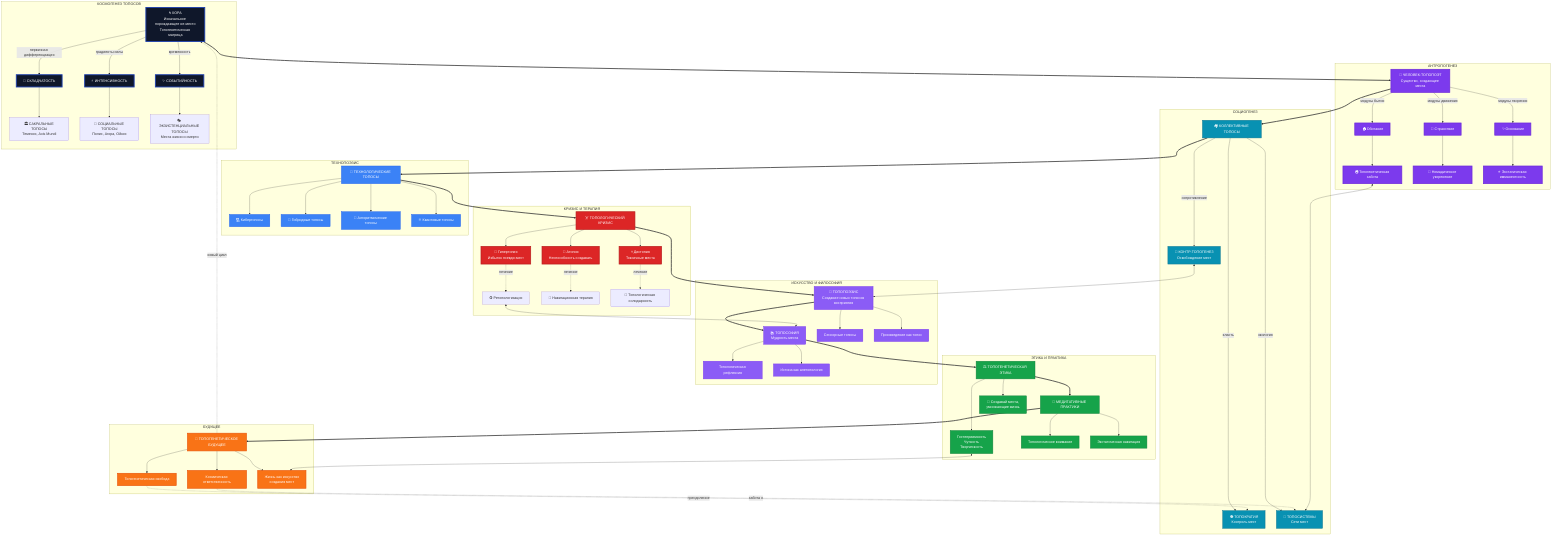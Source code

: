 graph TB
    subgraph "КОСМОГЕНЕЗ ТОПОСОВ"
        CHOR["🌀 ХОРА<br/>Изначальное порождающее не-место<br/>Топогенетическая матрица"]
        
        CHOR -->|"первичная дифференциация"| FOLD["📐 СКЛАДЧАТОСТЬ"]
        CHOR -->|"градиенты силы"| INT["⚡ ИНТЕНСИВНОСТЬ"]
        CHOR -->|"временность"| EVT["✨ СОБЫТИЙНОСТЬ"]
        
        FOLD --> TOP1["🏛️ САКРАЛЬНЫЕ ТОПОСЫ<br/>Теменос, Axis Mundi"]
        INT --> TOP2["🌆 СОЦИАЛЬНЫЕ ТОПОСЫ<br/>Полис, Агора, Ойкос"]
        EVT --> TOP3["🎭 ЭКЗИСТЕНЦИАЛЬНЫЕ ТОПОСЫ<br/>Места жизни и смерти"]
    end
    
    subgraph "АНТРОПОГЕНЕЗ"
        HUM["👤 ЧЕЛОВЕК-ТОПОПОЭТ<br/>Существо, создающее места"]
        
        HUM -->|"модусы бытия"| MOD1["🏠 Обитание"]
        HUM -->|"модусы движения"| MOD2["🚶 Странствие"]
        HUM -->|"модусы творения"| MOD3["✨ Основание"]
        
        MOD1 --> CARE["🌍 Топогенетическая забота"]
        MOD2 --> ROOT["🌿 Номадическое укоренение"]
        MOD3 --> IMAN["⭐ Экстатическая имманентность"]
    end
    
    subgraph "СОЦИОГЕНЕЗ"
        COL["🏘️ КОЛЛЕКТИВНЫЕ ТОПОСЫ"]
        
        COL -->|"власть"| POW["👁️ ТОПОКРАТИЯ<br/>Контроль мест"]
        COL -->|"сопротивление"| RES["🏴 КОНТР-ТОПОГЕНЕЗ<br/>Освобождение мест"]
        COL -->|"экология"| ECO["🌿 ТОПОСИСТЕМЫ<br/>Сети мест"]
    end
    
    subgraph "ТЕХНОПОЭЗИС"
        TECH["🔧 ТЕХНОЛОГИЧЕСКИЕ ТОПОСЫ"]
        
        TECH --> CYB["💻 Кибертопосы"]
        TECH --> HYB["🔀 Гибридные топосы"]
        TECH --> ALG["🤖 Алгоритмические топосы"]
        TECH --> QUA["⚛️ Квантовые топосы"]
    end
    
    subgraph "КРИЗИС И ТЕРАПИЯ"
        CRIS["☠️ ТОПОЛОГИЧЕСКИЙ КРИЗИС"]
        
        CRIS --> PATH1["📍 Гипертопия<br/>Избыток псевдо-мест"]
        CRIS --> PATH2["🚫 Атопия<br/>Неспособность создавать"]
        CRIS --> PATH3["💀 Дистопия<br/>Токсичные места"]
        
        PATH1 -.->|"лечение"| THER1["♻️ Ретопологизация"]
        PATH2 -.->|"лечение"| THER2["🧭 Навигационная терапия"]
        PATH3 -.->|"лечение"| THER3["🤝 Топологическая солидарность"]
    end
    
    subgraph "ИСКУССТВО И ФИЛОСОФИЯ"
        ART["🎨 ТОПОПОЭЗИС<br/>Создание новых топосов восприятия"]
        PHIL["📚 ТОПОСОФИЯ<br/>Мудрость места"]
        
        ART --> SENS["Сенсорные топосы"]
        ART --> WORK["Произведение как топос"]
        
        PHIL --> REFL["Топологическая рефлексия"]
        PHIL --> TRUTH["Истина как алетопология"]
    end
    
    subgraph "ЭТИКА И ПРАКТИКА"
        ETH["⚖️ ТОПОГЕНЕТИЧЕСКАЯ ЭТИКА"]
        PRAC["🧘 МЕДИТАТИВНЫЕ ПРАКТИКИ"]
        
        ETH --> IMP["💫 Создавай места,<br/>умножающие жизнь"]
        ETH --> VIRT["Гостеприимность<br/>Чуткость<br/>Творческость"]
        
        PRAC --> ATT["Топологическое внимание"]
        PRAC --> NAV["Экстатическая навигация"]
    end
    
    subgraph "БУДУЩЕЕ"
        FUT["🚀 ТОПОГЕНЕТИЧЕСКОЕ БУДУЩЕЕ"]
        
        FUT --> FREE["Топогенетическая свобода"]
        FUT --> COSM["Космическая ответственность"]
        FUT --> LIFE["Жизнь как искусство<br/>создания мест"]
    end
    
    %% Основные потоки
    CHOR ==> HUM
    HUM ==> COL
    COL ==> TECH
    TECH ==> CRIS
    CRIS ==> ART
    ART ==> PHIL
    PHIL ==> ETH
    ETH ==> PRAC
    PRAC ==> FUT
    
    %% Обратные связи
    FUT -.->|"новый цикл"| CHOR
    COSM -.->|"забота о"| ECO
    FREE -.->|"преодоление"| POW
    
    %% Латеральные связи
    CARE <--> ECO
    RES <--> ART
    THER1 <--> PHIL
    VIRT <--> LIFE
    
    %% Стилизация
    classDef origin fill:#0f172a,color:#fff,stroke:#1e40af,stroke-width:4px
    classDef human fill:#7c3aed,color:#fff,stroke:#6d28d9,stroke-width:3px
    classDef social fill:#0891b2,color:#fff,stroke:#0e7490,stroke-width:2px
    classDef tech fill:#3b82f6,color:#fff,stroke:#2563eb,stroke-width:2px
    classDef crisis fill:#dc2626,color:#fff,stroke:#b91c1c,stroke-width:3px
    classDef art fill:#8b5cf6,color:#fff,stroke:#7c3aed,stroke-width:2px
    classDef ethics fill:#16a34a,color:#fff,stroke:#15803d,stroke-width:2px
    classDef future fill:#f97316,color:#fff,stroke:#ea580c,stroke-width:3px
    
    class CHOR,FOLD,INT,EVT origin
    class HUM,MOD1,MOD2,MOD3,CARE,ROOT,IMAN human
    class COL,POW,RES,ECO social
    class TECH,CYB,HYB,ALG,QUA tech
    class CRIS,PATH1,PATH2,PATH3 crisis
    class ART,PHIL,SENS,WORK,REFL,TRUTH art
    class ETH,PRAC,IMP,VIRT,ATT,NAV ethics
    class FUT,FREE,COSM,LIFE future